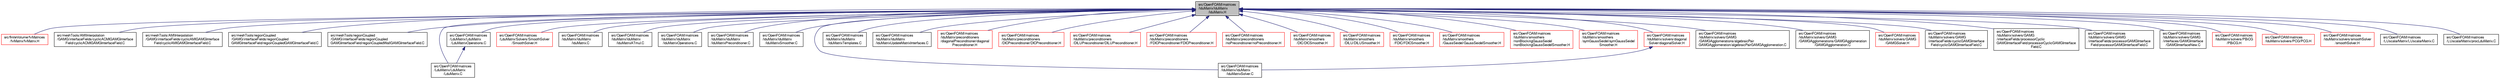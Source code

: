 digraph "src/OpenFOAM/matrices/lduMatrix/lduMatrix/lduMatrix.H"
{
  bgcolor="transparent";
  edge [fontname="FreeSans",fontsize="10",labelfontname="FreeSans",labelfontsize="10"];
  node [fontname="FreeSans",fontsize="10",shape=record];
  Node130 [label="src/OpenFOAM/matrices\l/lduMatrix/lduMatrix\l/lduMatrix.H",height=0.2,width=0.4,color="black", fillcolor="grey75", style="filled", fontcolor="black"];
  Node130 -> Node131 [dir="back",color="midnightblue",fontsize="10",style="solid",fontname="FreeSans"];
  Node131 [label="src/finiteVolume/fvMatrices\l/fvMatrix/fvMatrix.H",height=0.2,width=0.4,color="red",URL="$a03281.html"];
  Node130 -> Node323 [dir="back",color="midnightblue",fontsize="10",style="solid",fontname="FreeSans"];
  Node323 [label="src/meshTools/AMIInterpolation\l/GAMG/interfaceFields/cyclicACMIGAMGInterface\lField/cyclicACMIGAMGInterfaceField.C",height=0.2,width=0.4,color="black",URL="$a07304.html"];
  Node130 -> Node324 [dir="back",color="midnightblue",fontsize="10",style="solid",fontname="FreeSans"];
  Node324 [label="src/meshTools/AMIInterpolation\l/GAMG/interfaceFields/cyclicAMIGAMGInterface\lField/cyclicAMIGAMGInterfaceField.C",height=0.2,width=0.4,color="black",URL="$a07310.html"];
  Node130 -> Node325 [dir="back",color="midnightblue",fontsize="10",style="solid",fontname="FreeSans"];
  Node325 [label="src/meshTools/regionCoupled\l/GAMG/interfaceFields/regionCoupled\lGAMGInterfaceField/regionCoupledGAMGInterfaceField.C",height=0.2,width=0.4,color="black",URL="$a07694.html"];
  Node130 -> Node326 [dir="back",color="midnightblue",fontsize="10",style="solid",fontname="FreeSans"];
  Node326 [label="src/meshTools/regionCoupled\l/GAMG/interfaceFields/regionCoupled\lGAMGInterfaceField/regionCoupledWallGAMGInterfaceField.C",height=0.2,width=0.4,color="black",URL="$a07700.html"];
  Node130 -> Node327 [dir="back",color="midnightblue",fontsize="10",style="solid",fontname="FreeSans"];
  Node327 [label="src/OpenFOAM/matrices\l/LduMatrix/LduMatrix\l/LduMatrix.C",height=0.2,width=0.4,color="black",URL="$a10535.html"];
  Node130 -> Node328 [dir="back",color="midnightblue",fontsize="10",style="solid",fontname="FreeSans"];
  Node328 [label="src/OpenFOAM/matrices\l/LduMatrix/LduMatrix\l/LduMatrixOperations.C",height=0.2,width=0.4,color="black",URL="$a10547.html"];
  Node328 -> Node327 [dir="back",color="midnightblue",fontsize="10",style="solid",fontname="FreeSans"];
  Node130 -> Node329 [dir="back",color="midnightblue",fontsize="10",style="solid",fontname="FreeSans"];
  Node329 [label="src/OpenFOAM/matrices\l/LduMatrix/Solvers/SmoothSolver\l/SmoothSolver.H",height=0.2,width=0.4,color="red",URL="$a10634.html"];
  Node130 -> Node332 [dir="back",color="midnightblue",fontsize="10",style="solid",fontname="FreeSans"];
  Node332 [label="src/OpenFOAM/matrices\l/lduMatrix/lduMatrix\l/lduMatrix.C",height=0.2,width=0.4,color="black",URL="$a10691.html"];
  Node130 -> Node333 [dir="back",color="midnightblue",fontsize="10",style="solid",fontname="FreeSans"];
  Node333 [label="src/OpenFOAM/matrices\l/lduMatrix/lduMatrix\l/lduMatrixATmul.C",height=0.2,width=0.4,color="black",URL="$a10697.html",tooltip="Multiply a given vector (second argument) by the matrix or its transpose and return the result in the..."];
  Node130 -> Node334 [dir="back",color="midnightblue",fontsize="10",style="solid",fontname="FreeSans"];
  Node334 [label="src/OpenFOAM/matrices\l/lduMatrix/lduMatrix\l/lduMatrixOperations.C",height=0.2,width=0.4,color="black",URL="$a10700.html",tooltip="lduMatrix member operations. "];
  Node130 -> Node335 [dir="back",color="midnightblue",fontsize="10",style="solid",fontname="FreeSans"];
  Node335 [label="src/OpenFOAM/matrices\l/lduMatrix/lduMatrix\l/lduMatrixPreconditioner.C",height=0.2,width=0.4,color="black",URL="$a10703.html"];
  Node130 -> Node336 [dir="back",color="midnightblue",fontsize="10",style="solid",fontname="FreeSans"];
  Node336 [label="src/OpenFOAM/matrices\l/lduMatrix/lduMatrix\l/lduMatrixSmoother.C",height=0.2,width=0.4,color="black",URL="$a10706.html"];
  Node130 -> Node337 [dir="back",color="midnightblue",fontsize="10",style="solid",fontname="FreeSans"];
  Node337 [label="src/OpenFOAM/matrices\l/lduMatrix/lduMatrix\l/lduMatrixSolver.C",height=0.2,width=0.4,color="black",URL="$a10709.html"];
  Node130 -> Node338 [dir="back",color="midnightblue",fontsize="10",style="solid",fontname="FreeSans"];
  Node338 [label="src/OpenFOAM/matrices\l/lduMatrix/lduMatrix\l/lduMatrixTemplates.C",height=0.2,width=0.4,color="black",URL="$a10712.html",tooltip="lduMatrix member H operations. "];
  Node130 -> Node339 [dir="back",color="midnightblue",fontsize="10",style="solid",fontname="FreeSans"];
  Node339 [label="src/OpenFOAM/matrices\l/lduMatrix/lduMatrix\l/lduMatrixUpdateMatrixInterfaces.C",height=0.2,width=0.4,color="black",URL="$a10715.html"];
  Node130 -> Node340 [dir="back",color="midnightblue",fontsize="10",style="solid",fontname="FreeSans"];
  Node340 [label="src/OpenFOAM/matrices\l/lduMatrix/preconditioners\l/diagonalPreconditioner/diagonal\lPreconditioner.H",height=0.2,width=0.4,color="red",URL="$a10721.html"];
  Node130 -> Node342 [dir="back",color="midnightblue",fontsize="10",style="solid",fontname="FreeSans"];
  Node342 [label="src/OpenFOAM/matrices\l/lduMatrix/preconditioners\l/DICPreconditioner/DICPreconditioner.H",height=0.2,width=0.4,color="red",URL="$a10727.html"];
  Node130 -> Node345 [dir="back",color="midnightblue",fontsize="10",style="solid",fontname="FreeSans"];
  Node345 [label="src/OpenFOAM/matrices\l/lduMatrix/preconditioners\l/DILUPreconditioner/DILUPreconditioner.H",height=0.2,width=0.4,color="red",URL="$a10733.html"];
  Node130 -> Node348 [dir="back",color="midnightblue",fontsize="10",style="solid",fontname="FreeSans"];
  Node348 [label="src/OpenFOAM/matrices\l/lduMatrix/preconditioners\l/FDICPreconditioner/FDICPreconditioner.H",height=0.2,width=0.4,color="red",URL="$a10739.html"];
  Node130 -> Node351 [dir="back",color="midnightblue",fontsize="10",style="solid",fontname="FreeSans"];
  Node351 [label="src/OpenFOAM/matrices\l/lduMatrix/preconditioners\l/noPreconditioner/noPreconditioner.H",height=0.2,width=0.4,color="red",URL="$a10751.html"];
  Node130 -> Node353 [dir="back",color="midnightblue",fontsize="10",style="solid",fontname="FreeSans"];
  Node353 [label="src/OpenFOAM/matrices\l/lduMatrix/smoothers\l/DIC/DICSmoother.H",height=0.2,width=0.4,color="red",URL="$a10757.html"];
  Node130 -> Node356 [dir="back",color="midnightblue",fontsize="10",style="solid",fontname="FreeSans"];
  Node356 [label="src/OpenFOAM/matrices\l/lduMatrix/smoothers\l/DILU/DILUSmoother.H",height=0.2,width=0.4,color="red",URL="$a10769.html"];
  Node130 -> Node359 [dir="back",color="midnightblue",fontsize="10",style="solid",fontname="FreeSans"];
  Node359 [label="src/OpenFOAM/matrices\l/lduMatrix/smoothers\l/FDIC/FDICSmoother.H",height=0.2,width=0.4,color="red",URL="$a10781.html"];
  Node130 -> Node360 [dir="back",color="midnightblue",fontsize="10",style="solid",fontname="FreeSans"];
  Node360 [label="src/OpenFOAM/matrices\l/lduMatrix/smoothers\l/GaussSeidel/GaussSeidelSmoother.H",height=0.2,width=0.4,color="red",URL="$a10787.html"];
  Node130 -> Node362 [dir="back",color="midnightblue",fontsize="10",style="solid",fontname="FreeSans"];
  Node362 [label="src/OpenFOAM/matrices\l/lduMatrix/smoothers\l/nonBlockingGaussSeidel\l/nonBlockingGaussSeidelSmoother.H",height=0.2,width=0.4,color="red",URL="$a10793.html"];
  Node130 -> Node364 [dir="back",color="midnightblue",fontsize="10",style="solid",fontname="FreeSans"];
  Node364 [label="src/OpenFOAM/matrices\l/lduMatrix/smoothers\l/symGaussSeidel/symGaussSeidel\lSmoother.H",height=0.2,width=0.4,color="red",URL="$a10799.html"];
  Node130 -> Node366 [dir="back",color="midnightblue",fontsize="10",style="solid",fontname="FreeSans"];
  Node366 [label="src/OpenFOAM/matrices\l/lduMatrix/solvers/diagonal\lSolver/diagonalSolver.H",height=0.2,width=0.4,color="red",URL="$a10811.html"];
  Node366 -> Node337 [dir="back",color="midnightblue",fontsize="10",style="solid",fontname="FreeSans"];
  Node130 -> Node368 [dir="back",color="midnightblue",fontsize="10",style="solid",fontname="FreeSans"];
  Node368 [label="src/OpenFOAM/matrices\l/lduMatrix/solvers/GAMG\l/GAMGAgglomerations/algebraicPair\lGAMGAgglomeration/algebraicPairGAMGAgglomeration.C",height=0.2,width=0.4,color="black",URL="$a10814.html"];
  Node130 -> Node369 [dir="back",color="midnightblue",fontsize="10",style="solid",fontname="FreeSans"];
  Node369 [label="src/OpenFOAM/matrices\l/lduMatrix/solvers/GAMG\l/GAMGAgglomerations/GAMGAgglomeration\l/GAMGAgglomeration.C",height=0.2,width=0.4,color="black",URL="$a10829.html"];
  Node130 -> Node370 [dir="back",color="midnightblue",fontsize="10",style="solid",fontname="FreeSans"];
  Node370 [label="src/OpenFOAM/matrices\l/lduMatrix/solvers/GAMG\l/GAMGSolver.H",height=0.2,width=0.4,color="red",URL="$a10886.html"];
  Node130 -> Node378 [dir="back",color="midnightblue",fontsize="10",style="solid",fontname="FreeSans"];
  Node378 [label="src/OpenFOAM/matrices\l/lduMatrix/solvers/GAMG\l/interfaceFields/cyclicGAMGInterface\lField/cyclicGAMGInterfaceField.C",height=0.2,width=0.4,color="black",URL="$a10901.html"];
  Node130 -> Node379 [dir="back",color="midnightblue",fontsize="10",style="solid",fontname="FreeSans"];
  Node379 [label="src/OpenFOAM/matrices\l/lduMatrix/solvers/GAMG\l/interfaceFields/processorCyclic\lGAMGInterfaceField/processorCyclicGAMGInterface\lField.C",height=0.2,width=0.4,color="black",URL="$a10916.html"];
  Node130 -> Node380 [dir="back",color="midnightblue",fontsize="10",style="solid",fontname="FreeSans"];
  Node380 [label="src/OpenFOAM/matrices\l/lduMatrix/solvers/GAMG\l/interfaceFields/processorGAMGInterface\lField/processorGAMGInterfaceField.C",height=0.2,width=0.4,color="black",URL="$a10922.html"];
  Node130 -> Node381 [dir="back",color="midnightblue",fontsize="10",style="solid",fontname="FreeSans"];
  Node381 [label="src/OpenFOAM/matrices\l/lduMatrix/solvers/GAMG\l/interfaces/GAMGInterface\l/GAMGInterfaceNew.C",height=0.2,width=0.4,color="black",URL="$a10940.html"];
  Node130 -> Node382 [dir="back",color="midnightblue",fontsize="10",style="solid",fontname="FreeSans"];
  Node382 [label="src/OpenFOAM/matrices\l/lduMatrix/solvers/PBiCG\l/PBiCG.H",height=0.2,width=0.4,color="red",URL="$a10967.html"];
  Node130 -> Node387 [dir="back",color="midnightblue",fontsize="10",style="solid",fontname="FreeSans"];
  Node387 [label="src/OpenFOAM/matrices\l/lduMatrix/solvers/PCG/PCG.H",height=0.2,width=0.4,color="red",URL="$a10973.html"];
  Node130 -> Node391 [dir="back",color="midnightblue",fontsize="10",style="solid",fontname="FreeSans"];
  Node391 [label="src/OpenFOAM/matrices\l/lduMatrix/solvers/smoothSolver\l/smoothSolver.H",height=0.2,width=0.4,color="red",URL="$a10979.html"];
  Node130 -> Node393 [dir="back",color="midnightblue",fontsize="10",style="solid",fontname="FreeSans"];
  Node393 [label="src/OpenFOAM/matrices\l/LUscalarMatrix/LUscalarMatrix.C",height=0.2,width=0.4,color="black",URL="$a10982.html"];
  Node130 -> Node394 [dir="back",color="midnightblue",fontsize="10",style="solid",fontname="FreeSans"];
  Node394 [label="src/OpenFOAM/matrices\l/LUscalarMatrix/procLduMatrix.C",height=0.2,width=0.4,color="black",URL="$a10997.html"];
}
